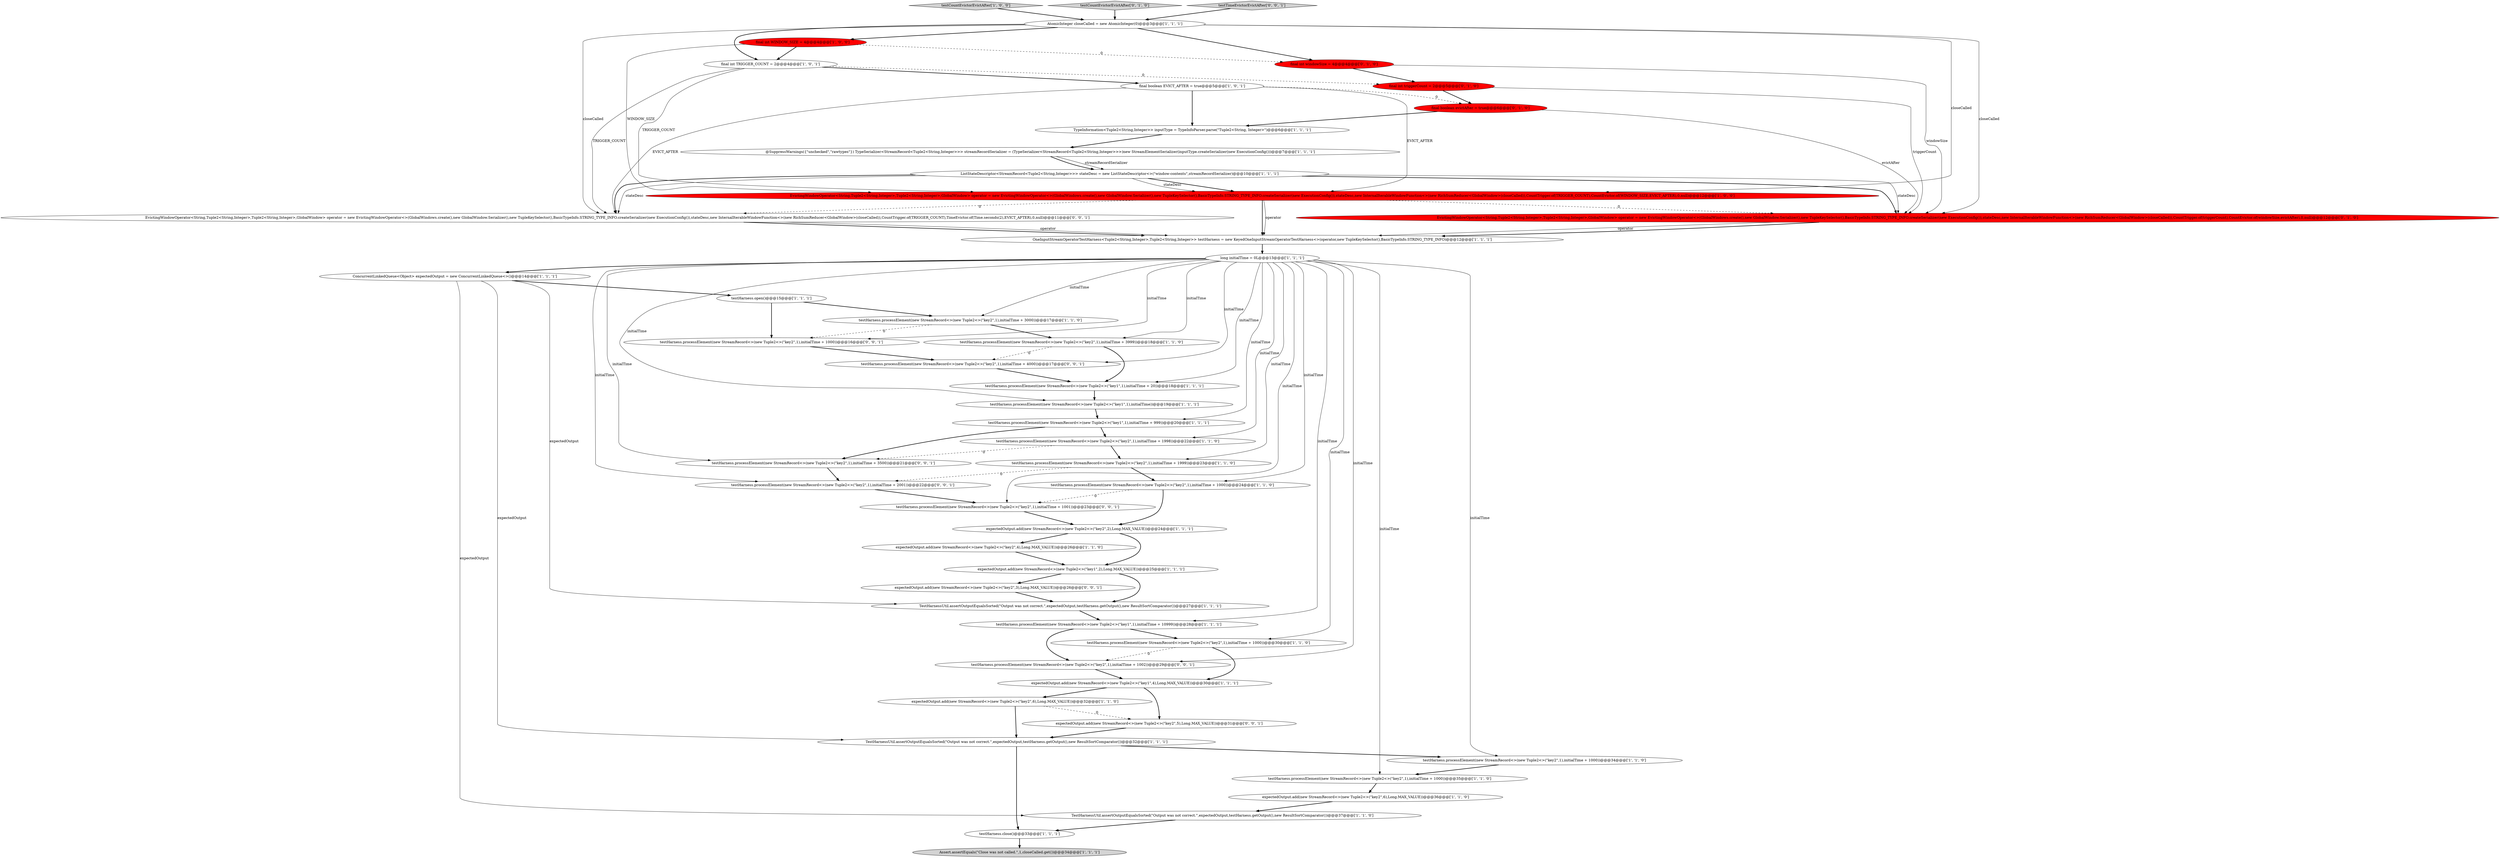 digraph {
19 [style = filled, label = "testHarness.processElement(new StreamRecord<>(new Tuple2<>(\"key1\",1),initialTime + 20))@@@18@@@['1', '1', '1']", fillcolor = white, shape = ellipse image = "AAA0AAABBB1BBB"];
28 [style = filled, label = "testHarness.processElement(new StreamRecord<>(new Tuple2<>(\"key2\",1),initialTime + 1000))@@@34@@@['1', '1', '0']", fillcolor = white, shape = ellipse image = "AAA0AAABBB1BBB"];
2 [style = filled, label = "expectedOutput.add(new StreamRecord<>(new Tuple2<>(\"key2\",4),Long.MAX_VALUE))@@@26@@@['1', '1', '0']", fillcolor = white, shape = ellipse image = "AAA0AAABBB1BBB"];
46 [style = filled, label = "testHarness.processElement(new StreamRecord<>(new Tuple2<>(\"key2\",1),initialTime + 3500))@@@21@@@['0', '0', '1']", fillcolor = white, shape = ellipse image = "AAA0AAABBB3BBB"];
24 [style = filled, label = "TestHarnessUtil.assertOutputEqualsSorted(\"Output was not correct.\",expectedOutput,testHarness.getOutput(),new ResultSortComparator())@@@32@@@['1', '1', '1']", fillcolor = white, shape = ellipse image = "AAA0AAABBB1BBB"];
35 [style = filled, label = "testHarness.processElement(new StreamRecord<>(new Tuple2<>(\"key2\",1),initialTime + 1000))@@@30@@@['1', '1', '0']", fillcolor = white, shape = ellipse image = "AAA0AAABBB1BBB"];
39 [style = filled, label = "EvictingWindowOperator<String,Tuple2<String,Integer>,Tuple2<String,Integer>,GlobalWindow> operator = new EvictingWindowOperator<>(GlobalWindows.create(),new GlobalWindow.Serializer(),new TupleKeySelector(),BasicTypeInfo.STRING_TYPE_INFO.createSerializer(new ExecutionConfig()),stateDesc,new InternalIterableWindowFunction<>(new RichSumReducer<GlobalWindow>(closeCalled)),CountTrigger.of(triggerCount),CountEvictor.of(windowSize,evictAfter),0,null)@@@12@@@['0', '1', '0']", fillcolor = red, shape = ellipse image = "AAA1AAABBB2BBB"];
34 [style = filled, label = "OneInputStreamOperatorTestHarness<Tuple2<String,Integer>,Tuple2<String,Integer>> testHarness = new KeyedOneInputStreamOperatorTestHarness<>(operator,new TupleKeySelector(),BasicTypeInfo.STRING_TYPE_INFO)@@@12@@@['1', '1', '1']", fillcolor = white, shape = ellipse image = "AAA0AAABBB1BBB"];
5 [style = filled, label = "testHarness.processElement(new StreamRecord<>(new Tuple2<>(\"key2\",1),initialTime + 1000))@@@24@@@['1', '1', '0']", fillcolor = white, shape = ellipse image = "AAA0AAABBB1BBB"];
11 [style = filled, label = "expectedOutput.add(new StreamRecord<>(new Tuple2<>(\"key1\",2),Long.MAX_VALUE))@@@25@@@['1', '1', '1']", fillcolor = white, shape = ellipse image = "AAA0AAABBB1BBB"];
30 [style = filled, label = "EvictingWindowOperator<String,Tuple2<String,Integer>,Tuple2<String,Integer>,GlobalWindow> operator = new EvictingWindowOperator<>(GlobalWindows.create(),new GlobalWindow.Serializer(),new TupleKeySelector(),BasicTypeInfo.STRING_TYPE_INFO.createSerializer(new ExecutionConfig()),stateDesc,new InternalIterableWindowFunction<>(new RichSumReducer<GlobalWindow>(closeCalled)),CountTrigger.of(TRIGGER_COUNT),CountEvictor.of(WINDOW_SIZE,EVICT_AFTER),0,null)@@@12@@@['1', '0', '0']", fillcolor = red, shape = ellipse image = "AAA1AAABBB1BBB"];
26 [style = filled, label = "TestHarnessUtil.assertOutputEqualsSorted(\"Output was not correct.\",expectedOutput,testHarness.getOutput(),new ResultSortComparator())@@@27@@@['1', '1', '1']", fillcolor = white, shape = ellipse image = "AAA0AAABBB1BBB"];
20 [style = filled, label = "@SuppressWarnings({\"unchecked\",\"rawtypes\"}) TypeSerializer<StreamRecord<Tuple2<String,Integer>>> streamRecordSerializer = (TypeSerializer<StreamRecord<Tuple2<String,Integer>>>)new StreamElementSerializer(inputType.createSerializer(new ExecutionConfig()))@@@7@@@['1', '1', '1']", fillcolor = white, shape = ellipse image = "AAA0AAABBB1BBB"];
3 [style = filled, label = "expectedOutput.add(new StreamRecord<>(new Tuple2<>(\"key1\",4),Long.MAX_VALUE))@@@30@@@['1', '1', '1']", fillcolor = white, shape = ellipse image = "AAA0AAABBB1BBB"];
25 [style = filled, label = "final boolean EVICT_AFTER = true@@@5@@@['1', '0', '1']", fillcolor = white, shape = ellipse image = "AAA0AAABBB1BBB"];
36 [style = filled, label = "final int triggerCount = 2@@@5@@@['0', '1', '0']", fillcolor = red, shape = ellipse image = "AAA1AAABBB2BBB"];
43 [style = filled, label = "testHarness.processElement(new StreamRecord<>(new Tuple2<>(\"key2\",1),initialTime + 2001))@@@22@@@['0', '0', '1']", fillcolor = white, shape = ellipse image = "AAA0AAABBB3BBB"];
16 [style = filled, label = "ConcurrentLinkedQueue<Object> expectedOutput = new ConcurrentLinkedQueue<>()@@@14@@@['1', '1', '1']", fillcolor = white, shape = ellipse image = "AAA0AAABBB1BBB"];
10 [style = filled, label = "long initialTime = 0L@@@13@@@['1', '1', '1']", fillcolor = white, shape = ellipse image = "AAA0AAABBB1BBB"];
31 [style = filled, label = "final int TRIGGER_COUNT = 2@@@4@@@['1', '0', '1']", fillcolor = white, shape = ellipse image = "AAA0AAABBB1BBB"];
4 [style = filled, label = "testCountEvictorEvictAfter['1', '0', '0']", fillcolor = lightgray, shape = diamond image = "AAA0AAABBB1BBB"];
22 [style = filled, label = "testHarness.processElement(new StreamRecord<>(new Tuple2<>(\"key1\",1),initialTime + 999))@@@20@@@['1', '1', '1']", fillcolor = white, shape = ellipse image = "AAA0AAABBB1BBB"];
32 [style = filled, label = "testHarness.processElement(new StreamRecord<>(new Tuple2<>(\"key2\",1),initialTime + 1000))@@@35@@@['1', '1', '0']", fillcolor = white, shape = ellipse image = "AAA0AAABBB1BBB"];
29 [style = filled, label = "testHarness.close()@@@33@@@['1', '1', '1']", fillcolor = white, shape = ellipse image = "AAA0AAABBB1BBB"];
9 [style = filled, label = "Assert.assertEquals(\"Close was not called.\",1,closeCalled.get())@@@34@@@['1', '1', '1']", fillcolor = lightgray, shape = ellipse image = "AAA0AAABBB1BBB"];
45 [style = filled, label = "testHarness.processElement(new StreamRecord<>(new Tuple2<>(\"key2\",1),initialTime + 1001))@@@23@@@['0', '0', '1']", fillcolor = white, shape = ellipse image = "AAA0AAABBB3BBB"];
41 [style = filled, label = "testHarness.processElement(new StreamRecord<>(new Tuple2<>(\"key2\",1),initialTime + 1000))@@@16@@@['0', '0', '1']", fillcolor = white, shape = ellipse image = "AAA0AAABBB3BBB"];
40 [style = filled, label = "final int windowSize = 4@@@4@@@['0', '1', '0']", fillcolor = red, shape = ellipse image = "AAA1AAABBB2BBB"];
12 [style = filled, label = "testHarness.processElement(new StreamRecord<>(new Tuple2<>(\"key2\",1),initialTime + 3999))@@@18@@@['1', '1', '0']", fillcolor = white, shape = ellipse image = "AAA0AAABBB1BBB"];
18 [style = filled, label = "ListStateDescriptor<StreamRecord<Tuple2<String,Integer>>> stateDesc = new ListStateDescriptor<>(\"window-contents\",streamRecordSerializer)@@@10@@@['1', '1', '1']", fillcolor = white, shape = ellipse image = "AAA0AAABBB1BBB"];
37 [style = filled, label = "testCountEvictorEvictAfter['0', '1', '0']", fillcolor = lightgray, shape = diamond image = "AAA0AAABBB2BBB"];
38 [style = filled, label = "final boolean evictAfter = true@@@6@@@['0', '1', '0']", fillcolor = red, shape = ellipse image = "AAA1AAABBB2BBB"];
33 [style = filled, label = "testHarness.processElement(new StreamRecord<>(new Tuple2<>(\"key1\",1),initialTime))@@@19@@@['1', '1', '1']", fillcolor = white, shape = ellipse image = "AAA0AAABBB1BBB"];
50 [style = filled, label = "testHarness.processElement(new StreamRecord<>(new Tuple2<>(\"key2\",1),initialTime + 4000))@@@17@@@['0', '0', '1']", fillcolor = white, shape = ellipse image = "AAA0AAABBB3BBB"];
14 [style = filled, label = "expectedOutput.add(new StreamRecord<>(new Tuple2<>(\"key2\",2),Long.MAX_VALUE))@@@24@@@['1', '1', '1']", fillcolor = white, shape = ellipse image = "AAA0AAABBB1BBB"];
6 [style = filled, label = "TypeInformation<Tuple2<String,Integer>> inputType = TypeInfoParser.parse(\"Tuple2<String, Integer>\")@@@6@@@['1', '1', '1']", fillcolor = white, shape = ellipse image = "AAA0AAABBB1BBB"];
42 [style = filled, label = "testHarness.processElement(new StreamRecord<>(new Tuple2<>(\"key2\",1),initialTime + 1002))@@@29@@@['0', '0', '1']", fillcolor = white, shape = ellipse image = "AAA0AAABBB3BBB"];
0 [style = filled, label = "testHarness.open()@@@15@@@['1', '1', '1']", fillcolor = white, shape = ellipse image = "AAA0AAABBB1BBB"];
7 [style = filled, label = "expectedOutput.add(new StreamRecord<>(new Tuple2<>(\"key2\",6),Long.MAX_VALUE))@@@32@@@['1', '1', '0']", fillcolor = white, shape = ellipse image = "AAA0AAABBB1BBB"];
23 [style = filled, label = "testHarness.processElement(new StreamRecord<>(new Tuple2<>(\"key2\",1),initialTime + 3000))@@@17@@@['1', '1', '0']", fillcolor = white, shape = ellipse image = "AAA0AAABBB1BBB"];
27 [style = filled, label = "expectedOutput.add(new StreamRecord<>(new Tuple2<>(\"key2\",6),Long.MAX_VALUE))@@@36@@@['1', '1', '0']", fillcolor = white, shape = ellipse image = "AAA0AAABBB1BBB"];
47 [style = filled, label = "expectedOutput.add(new StreamRecord<>(new Tuple2<>(\"key2\",3),Long.MAX_VALUE))@@@26@@@['0', '0', '1']", fillcolor = white, shape = ellipse image = "AAA0AAABBB3BBB"];
13 [style = filled, label = "testHarness.processElement(new StreamRecord<>(new Tuple2<>(\"key1\",1),initialTime + 10999))@@@28@@@['1', '1', '1']", fillcolor = white, shape = ellipse image = "AAA0AAABBB1BBB"];
1 [style = filled, label = "testHarness.processElement(new StreamRecord<>(new Tuple2<>(\"key2\",1),initialTime + 1999))@@@23@@@['1', '1', '0']", fillcolor = white, shape = ellipse image = "AAA0AAABBB1BBB"];
15 [style = filled, label = "testHarness.processElement(new StreamRecord<>(new Tuple2<>(\"key2\",1),initialTime + 1998))@@@22@@@['1', '1', '0']", fillcolor = white, shape = ellipse image = "AAA0AAABBB1BBB"];
44 [style = filled, label = "testTimeEvictorEvictAfter['0', '0', '1']", fillcolor = lightgray, shape = diamond image = "AAA0AAABBB3BBB"];
48 [style = filled, label = "EvictingWindowOperator<String,Tuple2<String,Integer>,Tuple2<String,Integer>,GlobalWindow> operator = new EvictingWindowOperator<>(GlobalWindows.create(),new GlobalWindow.Serializer(),new TupleKeySelector(),BasicTypeInfo.STRING_TYPE_INFO.createSerializer(new ExecutionConfig()),stateDesc,new InternalIterableWindowFunction<>(new RichSumReducer<GlobalWindow>(closeCalled)),CountTrigger.of(TRIGGER_COUNT),TimeEvictor.of(Time.seconds(2),EVICT_AFTER),0,null)@@@11@@@['0', '0', '1']", fillcolor = white, shape = ellipse image = "AAA0AAABBB3BBB"];
49 [style = filled, label = "expectedOutput.add(new StreamRecord<>(new Tuple2<>(\"key2\",5),Long.MAX_VALUE))@@@31@@@['0', '0', '1']", fillcolor = white, shape = ellipse image = "AAA0AAABBB3BBB"];
21 [style = filled, label = "TestHarnessUtil.assertOutputEqualsSorted(\"Output was not correct.\",expectedOutput,testHarness.getOutput(),new ResultSortComparator())@@@37@@@['1', '1', '0']", fillcolor = white, shape = ellipse image = "AAA0AAABBB1BBB"];
17 [style = filled, label = "AtomicInteger closeCalled = new AtomicInteger(0)@@@3@@@['1', '1', '1']", fillcolor = white, shape = ellipse image = "AAA0AAABBB1BBB"];
8 [style = filled, label = "final int WINDOW_SIZE = 4@@@4@@@['1', '0', '0']", fillcolor = red, shape = ellipse image = "AAA1AAABBB1BBB"];
1->5 [style = bold, label=""];
16->0 [style = bold, label=""];
22->15 [style = bold, label=""];
25->48 [style = solid, label="EVICT_AFTER"];
7->49 [style = dashed, label="0"];
18->30 [style = bold, label=""];
10->46 [style = solid, label="initialTime"];
40->39 [style = solid, label="windowSize"];
10->28 [style = solid, label="initialTime"];
18->39 [style = solid, label="stateDesc"];
25->6 [style = bold, label=""];
49->24 [style = bold, label=""];
8->30 [style = solid, label="WINDOW_SIZE"];
20->18 [style = solid, label="streamRecordSerializer"];
47->26 [style = bold, label=""];
39->34 [style = solid, label="operator"];
42->3 [style = bold, label=""];
17->30 [style = solid, label="closeCalled"];
23->12 [style = bold, label=""];
17->48 [style = solid, label="closeCalled"];
10->5 [style = solid, label="initialTime"];
10->1 [style = solid, label="initialTime"];
48->34 [style = bold, label=""];
14->11 [style = bold, label=""];
17->39 [style = solid, label="closeCalled"];
24->28 [style = bold, label=""];
10->13 [style = solid, label="initialTime"];
22->46 [style = bold, label=""];
50->19 [style = bold, label=""];
10->12 [style = solid, label="initialTime"];
1->43 [style = dashed, label="0"];
39->34 [style = bold, label=""];
16->24 [style = solid, label="expectedOutput"];
30->34 [style = bold, label=""];
44->17 [style = bold, label=""];
26->13 [style = bold, label=""];
43->45 [style = bold, label=""];
38->6 [style = bold, label=""];
10->19 [style = solid, label="initialTime"];
16->21 [style = solid, label="expectedOutput"];
20->18 [style = bold, label=""];
30->34 [style = solid, label="operator"];
10->22 [style = solid, label="initialTime"];
7->24 [style = bold, label=""];
45->14 [style = bold, label=""];
21->29 [style = bold, label=""];
0->23 [style = bold, label=""];
10->43 [style = solid, label="initialTime"];
48->34 [style = solid, label="operator"];
31->36 [style = dashed, label="0"];
3->7 [style = bold, label=""];
5->45 [style = dashed, label="0"];
41->50 [style = bold, label=""];
11->26 [style = bold, label=""];
46->43 [style = bold, label=""];
19->33 [style = bold, label=""];
17->8 [style = bold, label=""];
31->48 [style = solid, label="TRIGGER_COUNT"];
8->40 [style = dashed, label="0"];
10->35 [style = solid, label="initialTime"];
31->25 [style = bold, label=""];
4->17 [style = bold, label=""];
35->3 [style = bold, label=""];
13->42 [style = bold, label=""];
8->31 [style = bold, label=""];
35->42 [style = dashed, label="0"];
38->39 [style = solid, label="evictAfter"];
36->39 [style = solid, label="triggerCount"];
17->40 [style = bold, label=""];
32->27 [style = bold, label=""];
10->32 [style = solid, label="initialTime"];
28->32 [style = bold, label=""];
6->20 [style = bold, label=""];
0->41 [style = bold, label=""];
16->26 [style = solid, label="expectedOutput"];
18->48 [style = bold, label=""];
25->38 [style = dashed, label="0"];
31->30 [style = solid, label="TRIGGER_COUNT"];
10->16 [style = bold, label=""];
18->39 [style = bold, label=""];
40->36 [style = bold, label=""];
10->33 [style = solid, label="initialTime"];
11->47 [style = bold, label=""];
14->2 [style = bold, label=""];
25->30 [style = solid, label="EVICT_AFTER"];
27->21 [style = bold, label=""];
2->11 [style = bold, label=""];
33->22 [style = bold, label=""];
15->1 [style = bold, label=""];
18->30 [style = solid, label="stateDesc"];
10->50 [style = solid, label="initialTime"];
30->39 [style = dashed, label="0"];
10->15 [style = solid, label="initialTime"];
17->31 [style = bold, label=""];
10->41 [style = solid, label="initialTime"];
29->9 [style = bold, label=""];
37->17 [style = bold, label=""];
24->29 [style = bold, label=""];
5->14 [style = bold, label=""];
10->23 [style = solid, label="initialTime"];
34->10 [style = bold, label=""];
10->45 [style = solid, label="initialTime"];
15->46 [style = dashed, label="0"];
30->48 [style = dashed, label="0"];
10->42 [style = solid, label="initialTime"];
23->41 [style = dashed, label="0"];
3->49 [style = bold, label=""];
36->38 [style = bold, label=""];
12->19 [style = bold, label=""];
12->50 [style = dashed, label="0"];
13->35 [style = bold, label=""];
18->48 [style = solid, label="stateDesc"];
}
